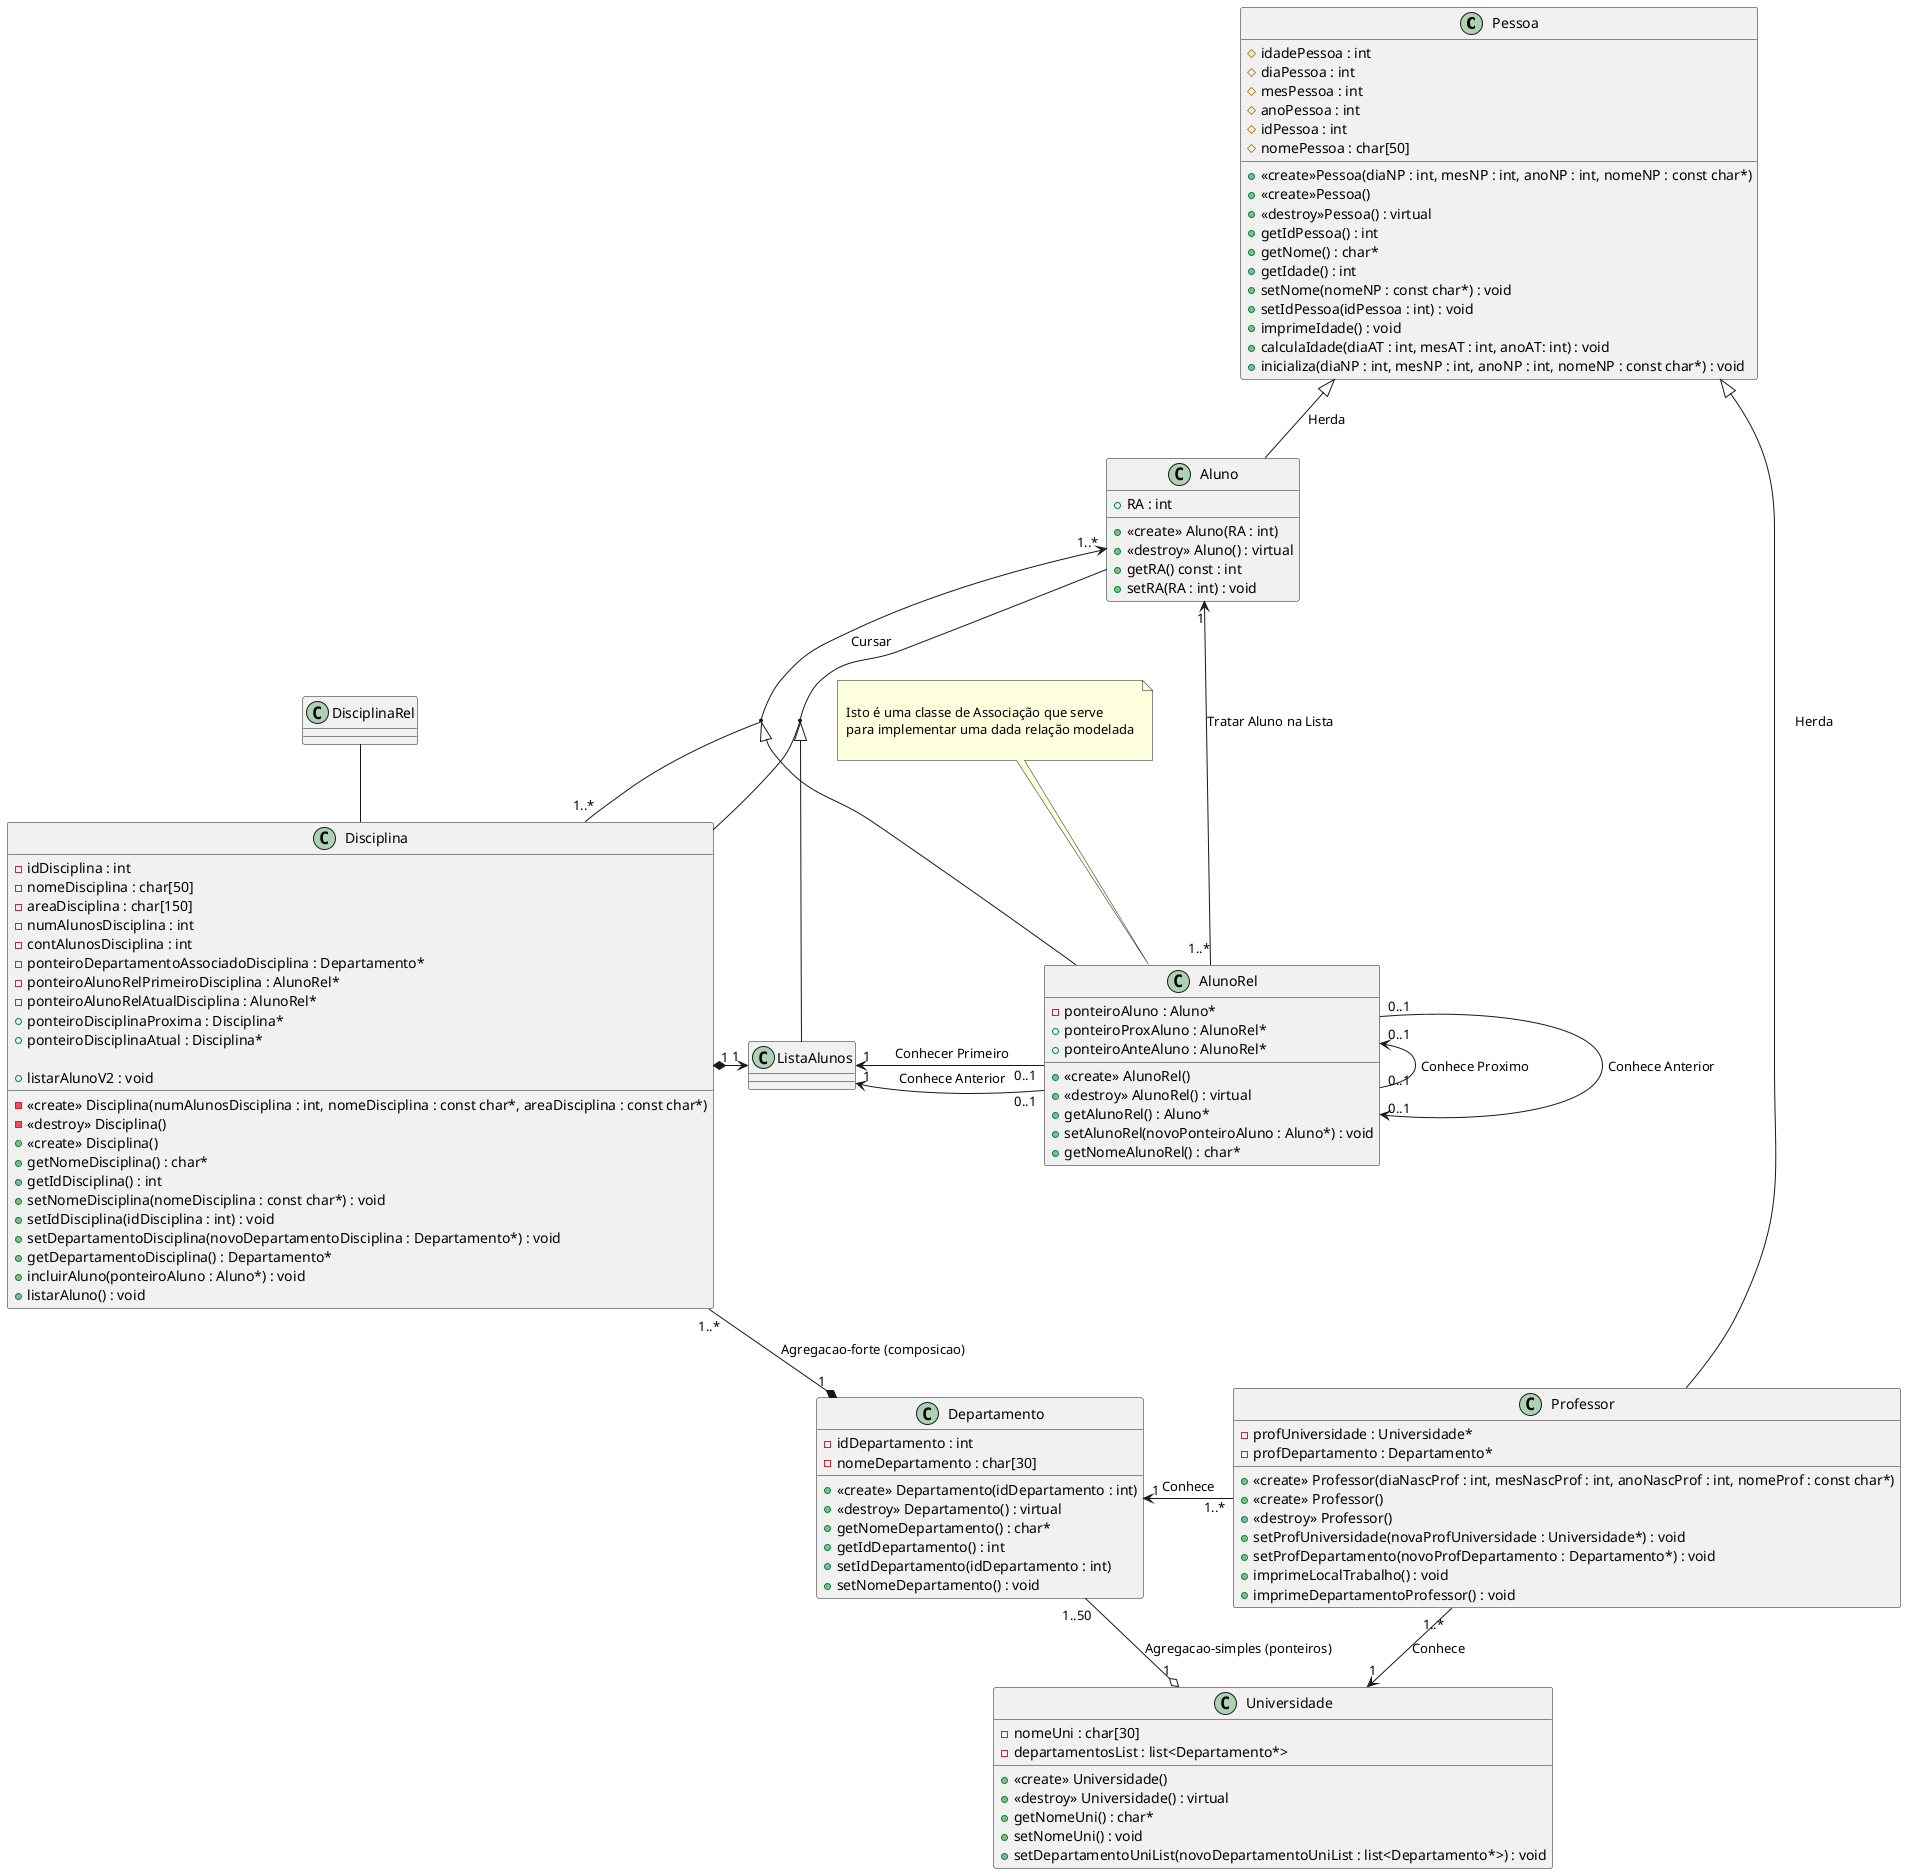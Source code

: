 @startuml
'https://plantuml.com/class-diagram
class Pessoa
class Aluno
class Professor
class Universidade
class Departamento
class Disciplina

class Pessoa {
    # idadePessoa : int
    # diaPessoa : int
    # mesPessoa : int
    # anoPessoa : int
    # idPessoa : int
    # nomePessoa : char[50]

    + <<create>>Pessoa(diaNP : int, mesNP : int, anoNP : int, nomeNP : const char*)
    + <<create>>Pessoa()
    + <<destroy>>Pessoa() : virtual
    + getIdPessoa() : int
    + getNome() : char*
    + getIdade() : int
    + setNome(nomeNP : const char*) : void
    + setIdPessoa(idPessoa : int) : void
    + imprimeIdade() : void
    + calculaIdade(diaAT : int, mesAT : int, anoAT: int) : void
    + inicializa(diaNP : int, mesNP : int, anoNP : int, nomeNP : const char*) : void
}

class Professor {
    - profUniversidade : Universidade*
    - profDepartamento : Departamento*

    + <<create>> Professor(diaNascProf : int, mesNascProf : int, anoNascProf : int, nomeProf : const char*)
    + <<create>> Professor()
    + <<destroy>> Professor()
    + setProfUniversidade(novaProfUniversidade : Universidade*) : void
    + setProfDepartamento(novoProfDepartamento : Departamento*) : void
    + imprimeLocalTrabalho() : void
    + imprimeDepartamentoProfessor() : void
}

class Aluno {
    + RA : int

    + <<create>> Aluno(RA : int)
    + <<destroy>> Aluno() : virtual
    + getRA() const : int
    + setRA(RA : int) : void

}

class AlunoRel {
    - ponteiroAluno : Aluno*
    + ponteiroProxAluno : AlunoRel*
    + ponteiroAnteAluno : AlunoRel*

    + <<create>> AlunoRel()
    + <<destroy>> AlunoRel() : virtual
    + getAlunoRel() : Aluno*
    + setAlunoRel(novoPonteiroAluno : Aluno*) : void
    + getNomeAlunoRel() : char*
}

class Departamento {
    - idDepartamento : int
    - nomeDepartamento : char[30]

    + <<create>> Departamento(idDepartamento : int)
    + <<destroy>> Departamento() : virtual
    + getNomeDepartamento() : char*
    + getIdDepartamento() : int
    + setIdDepartamento(idDepartamento : int)
    + setNomeDepartamento() : void
}

class Universidade {
    - nomeUni : char[30]
    - departamentosList : list<Departamento*>
    + <<create>> Universidade()
    + <<destroy>> Universidade() : virtual
    + getNomeUni() : char*
    + setNomeUni() : void
    + setDepartamentoUniList(novoDepartamentoUniList : list<Departamento*>) : void
}

class Disciplina {
    - idDisciplina : int
    - nomeDisciplina : char[50]
    - areaDisciplina : char[150]
    - numAlunosDisciplina : int
    - contAlunosDisciplina : int
    - ponteiroDepartamentoAssociadoDisciplina : Departamento*
    - ponteiroAlunoRelPrimeiroDisciplina : AlunoRel*
    - ponteiroAlunoRelAtualDisciplina : AlunoRel*
    + ponteiroDisciplinaProxima : Disciplina*
    + ponteiroDisciplinaAtual : Disciplina*

    - <<create>> Disciplina(numAlunosDisciplina : int, nomeDisciplina : const char*, areaDisciplina : const char*)
    - <<destroy>> Disciplina()
    + <<create>> Disciplina()
    + getNomeDisciplina() : char*
    + getIdDisciplina() : int
    + setNomeDisciplina(nomeDisciplina : const char*) : void
    + setIdDisciplina(idDisciplina : int) : void
    + setDepartamentoDisciplina(novoDepartamentoDisciplina : Departamento*) : void
    + getDepartamentoDisciplina() : Departamento*
    + incluirAluno(ponteiroAluno : Aluno*) : void
    + listarAluno() : void
    + listarAlunoV2 : void

}

class DisciplinaRel {

}

class ListaAlunos {

}

Pessoa <|-down- Aluno : "Herda"
Pessoa <|-- Professor : "      Herda"

Aluno "1" <-up- "1..*" AlunoRel : "Tratar Aluno na Lista"
Aluno "1..*" <-- "1..*" Disciplina : "Cursar"
(Aluno, Disciplina) <|-- AlunoRel
(Aluno, Disciplina) <|-- ListaAlunos

note top of AlunoRel : \n Isto é uma classe de Associação que serve \n para implementar uma dada relação modelada \n

AlunoRel "0..1" -up-> "0..1" AlunoRel  : "Conhece Proximo                    "
AlunoRel "0..1" <-up- "0..1" AlunoRel  : "Conhece Anterior"

ListaAlunos "1" <-right- "0..1" AlunoRel : "      Conhecer Primeiro     "
ListaAlunos "1" <-right- "0..1" AlunoRel : "      Conhece Anterior     "
Disciplina "1" *-right-> "1" ListaAlunos

DisciplinaRel -down- Disciplina

Departamento "1" <-right- "1..*" Professor : "Conhece"
Departamento "1" *-up- "1..*" Disciplina : "Agregacao-forte (composicao)"

Universidade "1" <-up- "1..*" Professor : "Conhece"
Universidade "1" o-left- "1..50" Departamento : "Agregacao-simples (ponteiros)  "


@enduml